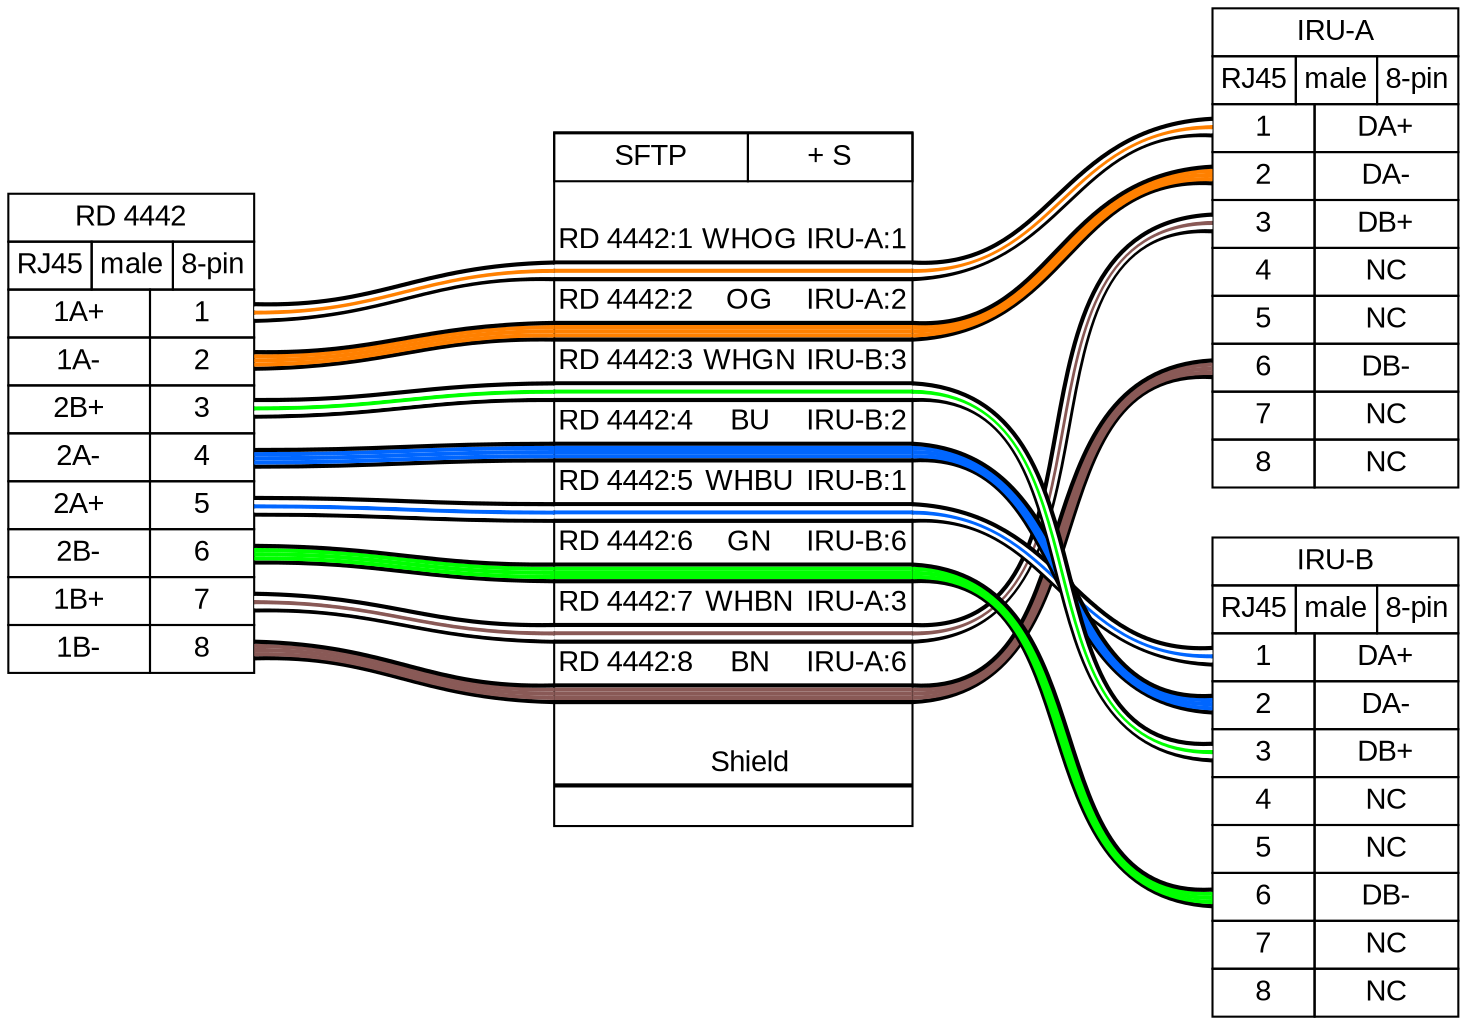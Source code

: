 graph {
// Graph generated by WireViz 0.2
// https://github.com/formatc1702/WireViz
	graph [bgcolor=white fontname=arial nodesep=0.33 rankdir=LR ranksep=2]
	node [fillcolor=white fontname=arial shape=record style=filled]
	edge [fontname=arial style=bold]
	"RD 4442" [label=<
<table border="0" cellspacing="0" cellpadding="0">
 <tr><td>
  <table border="0" cellspacing="0" cellpadding="3" cellborder="1"><tr>
   <td balign="left">RD 4442</td>
  </tr></table>
 </td></tr>
 <tr><td>
  <table border="0" cellspacing="0" cellpadding="3" cellborder="1"><tr>
   <td balign="left">RJ45</td>
   <td balign="left">male</td>
   <td balign="left">8-pin</td>
  </tr></table>
 </td></tr>
 <tr><td>
  <table border="0" cellspacing="0" cellpadding="3" cellborder="1">
   <tr>
    <td>1A+</td>
    <td port="p1r">1</td>
   </tr>
   <tr>
    <td>1A-</td>
    <td port="p2r">2</td>
   </tr>
   <tr>
    <td>2B+</td>
    <td port="p3r">3</td>
   </tr>
   <tr>
    <td>2A-</td>
    <td port="p4r">4</td>
   </tr>
   <tr>
    <td>2A+</td>
    <td port="p5r">5</td>
   </tr>
   <tr>
    <td>2B-</td>
    <td port="p6r">6</td>
   </tr>
   <tr>
    <td>1B+</td>
    <td port="p7r">7</td>
   </tr>
   <tr>
    <td>1B-</td>
    <td port="p8r">8</td>
   </tr>
  </table>
 </td></tr>
</table>
> fillcolor=white margin=0 shape=none style=filled]
	"IRU-A" [label=<
<table border="0" cellspacing="0" cellpadding="0">
 <tr><td>
  <table border="0" cellspacing="0" cellpadding="3" cellborder="1"><tr>
   <td balign="left">IRU-A</td>
  </tr></table>
 </td></tr>
 <tr><td>
  <table border="0" cellspacing="0" cellpadding="3" cellborder="1"><tr>
   <td balign="left">RJ45</td>
   <td balign="left">male</td>
   <td balign="left">8-pin</td>
  </tr></table>
 </td></tr>
 <tr><td>
  <table border="0" cellspacing="0" cellpadding="3" cellborder="1">
   <tr>
    <td port="p1l">1</td>
    <td>DA+</td>
   </tr>
   <tr>
    <td port="p2l">2</td>
    <td>DA-</td>
   </tr>
   <tr>
    <td port="p3l">3</td>
    <td>DB+</td>
   </tr>
   <tr>
    <td port="p4l">4</td>
    <td>NC</td>
   </tr>
   <tr>
    <td port="p5l">5</td>
    <td>NC</td>
   </tr>
   <tr>
    <td port="p6l">6</td>
    <td>DB-</td>
   </tr>
   <tr>
    <td port="p7l">7</td>
    <td>NC</td>
   </tr>
   <tr>
    <td port="p8l">8</td>
    <td>NC</td>
   </tr>
  </table>
 </td></tr>
</table>
> fillcolor=white margin=0 shape=none style=filled]
	"IRU-B" [label=<
<table border="0" cellspacing="0" cellpadding="0">
 <tr><td>
  <table border="0" cellspacing="0" cellpadding="3" cellborder="1"><tr>
   <td balign="left">IRU-B</td>
  </tr></table>
 </td></tr>
 <tr><td>
  <table border="0" cellspacing="0" cellpadding="3" cellborder="1"><tr>
   <td balign="left">RJ45</td>
   <td balign="left">male</td>
   <td balign="left">8-pin</td>
  </tr></table>
 </td></tr>
 <tr><td>
  <table border="0" cellspacing="0" cellpadding="3" cellborder="1">
   <tr>
    <td port="p1l">1</td>
    <td>DA+</td>
   </tr>
   <tr>
    <td port="p2l">2</td>
    <td>DA-</td>
   </tr>
   <tr>
    <td port="p3l">3</td>
    <td>DB+</td>
   </tr>
   <tr>
    <td port="p4l">4</td>
    <td>NC</td>
   </tr>
   <tr>
    <td port="p5l">5</td>
    <td>NC</td>
   </tr>
   <tr>
    <td port="p6l">6</td>
    <td>DB-</td>
   </tr>
   <tr>
    <td port="p7l">7</td>
    <td>NC</td>
   </tr>
   <tr>
    <td port="p8l">8</td>
    <td>NC</td>
   </tr>
  </table>
 </td></tr>
</table>
> fillcolor=white margin=0 shape=none style=filled]
	edge [color="#000000:#ffffff:#ff8000:#ffffff:#000000"]
	"RD 4442":p1r:e -- RDI:w1:w
	RDI:w1:e -- "IRU-A":p1l:w
	edge [color="#000000:#ff8000:#ff8000:#ff8000:#000000"]
	"RD 4442":p2r:e -- RDI:w2:w
	RDI:w2:e -- "IRU-A":p2l:w
	edge [color="#000000:#ffffff:#895956:#ffffff:#000000"]
	"RD 4442":p7r:e -- RDI:w7:w
	RDI:w7:e -- "IRU-A":p3l:w
	edge [color="#000000:#895956:#895956:#895956:#000000"]
	"RD 4442":p8r:e -- RDI:w8:w
	RDI:w8:e -- "IRU-A":p6l:w
	edge [color="#000000:#ffffff:#0066ff:#ffffff:#000000"]
	"RD 4442":p5r:e -- RDI:w5:w
	RDI:w5:e -- "IRU-B":p1l:w
	edge [color="#000000:#0066ff:#0066ff:#0066ff:#000000"]
	"RD 4442":p4r:e -- RDI:w4:w
	RDI:w4:e -- "IRU-B":p2l:w
	edge [color="#000000:#ffffff:#00ff00:#ffffff:#000000"]
	"RD 4442":p3r:e -- RDI:w3:w
	RDI:w3:e -- "IRU-B":p3l:w
	edge [color="#000000:#00ff00:#00ff00:#00ff00:#000000"]
	"RD 4442":p6r:e -- RDI:w6:w
	RDI:w6:e -- "IRU-B":p6l:w
	RDI [label=<
<table border="0" cellspacing="0" cellpadding="0">
 <tr><td>
  <table border="0" cellspacing="0" cellpadding="3" cellborder="1"><tr>
   <td balign="left">SFTP</td>
   <td balign="left">+ S</td>
  </tr></table>
 </td></tr>
 <tr><td>
  <table border="0" cellspacing="0" cellborder="0">
   <tr><td>&nbsp;</td></tr>
   <tr>
    <td>RD 4442:1</td>
    <td>WHOG</td>
    <td>IRU-A:1</td>
   </tr>
   <tr>
    <td colspan="3" border="0" cellspacing="0" cellpadding="0" port="w1" height="10">
     <table cellspacing="0" cellborder="0" border="0">
      <tr><td colspan="3" cellpadding="0" height="2" bgcolor="#000000" border="0"></td></tr>
      <tr><td colspan="3" cellpadding="0" height="2" bgcolor="#ffffff" border="0"></td></tr>
      <tr><td colspan="3" cellpadding="0" height="2" bgcolor="#ff8000" border="0"></td></tr>
      <tr><td colspan="3" cellpadding="0" height="2" bgcolor="#ffffff" border="0"></td></tr>
      <tr><td colspan="3" cellpadding="0" height="2" bgcolor="#000000" border="0"></td></tr>
     </table>
    </td>
   </tr>
   <tr>
    <td>RD 4442:2</td>
    <td>OG</td>
    <td>IRU-A:2</td>
   </tr>
   <tr>
    <td colspan="3" border="0" cellspacing="0" cellpadding="0" port="w2" height="10">
     <table cellspacing="0" cellborder="0" border="0">
      <tr><td colspan="3" cellpadding="0" height="2" bgcolor="#000000" border="0"></td></tr>
      <tr><td colspan="3" cellpadding="0" height="2" bgcolor="#ff8000" border="0"></td></tr>
      <tr><td colspan="3" cellpadding="0" height="2" bgcolor="#ff8000" border="0"></td></tr>
      <tr><td colspan="3" cellpadding="0" height="2" bgcolor="#ff8000" border="0"></td></tr>
      <tr><td colspan="3" cellpadding="0" height="2" bgcolor="#000000" border="0"></td></tr>
     </table>
    </td>
   </tr>
   <tr>
    <td>RD 4442:3</td>
    <td>WHGN</td>
    <td>IRU-B:3</td>
   </tr>
   <tr>
    <td colspan="3" border="0" cellspacing="0" cellpadding="0" port="w3" height="10">
     <table cellspacing="0" cellborder="0" border="0">
      <tr><td colspan="3" cellpadding="0" height="2" bgcolor="#000000" border="0"></td></tr>
      <tr><td colspan="3" cellpadding="0" height="2" bgcolor="#ffffff" border="0"></td></tr>
      <tr><td colspan="3" cellpadding="0" height="2" bgcolor="#00ff00" border="0"></td></tr>
      <tr><td colspan="3" cellpadding="0" height="2" bgcolor="#ffffff" border="0"></td></tr>
      <tr><td colspan="3" cellpadding="0" height="2" bgcolor="#000000" border="0"></td></tr>
     </table>
    </td>
   </tr>
   <tr>
    <td>RD 4442:4</td>
    <td>BU</td>
    <td>IRU-B:2</td>
   </tr>
   <tr>
    <td colspan="3" border="0" cellspacing="0" cellpadding="0" port="w4" height="10">
     <table cellspacing="0" cellborder="0" border="0">
      <tr><td colspan="3" cellpadding="0" height="2" bgcolor="#000000" border="0"></td></tr>
      <tr><td colspan="3" cellpadding="0" height="2" bgcolor="#0066ff" border="0"></td></tr>
      <tr><td colspan="3" cellpadding="0" height="2" bgcolor="#0066ff" border="0"></td></tr>
      <tr><td colspan="3" cellpadding="0" height="2" bgcolor="#0066ff" border="0"></td></tr>
      <tr><td colspan="3" cellpadding="0" height="2" bgcolor="#000000" border="0"></td></tr>
     </table>
    </td>
   </tr>
   <tr>
    <td>RD 4442:5</td>
    <td>WHBU</td>
    <td>IRU-B:1</td>
   </tr>
   <tr>
    <td colspan="3" border="0" cellspacing="0" cellpadding="0" port="w5" height="10">
     <table cellspacing="0" cellborder="0" border="0">
      <tr><td colspan="3" cellpadding="0" height="2" bgcolor="#000000" border="0"></td></tr>
      <tr><td colspan="3" cellpadding="0" height="2" bgcolor="#ffffff" border="0"></td></tr>
      <tr><td colspan="3" cellpadding="0" height="2" bgcolor="#0066ff" border="0"></td></tr>
      <tr><td colspan="3" cellpadding="0" height="2" bgcolor="#ffffff" border="0"></td></tr>
      <tr><td colspan="3" cellpadding="0" height="2" bgcolor="#000000" border="0"></td></tr>
     </table>
    </td>
   </tr>
   <tr>
    <td>RD 4442:6</td>
    <td>GN</td>
    <td>IRU-B:6</td>
   </tr>
   <tr>
    <td colspan="3" border="0" cellspacing="0" cellpadding="0" port="w6" height="10">
     <table cellspacing="0" cellborder="0" border="0">
      <tr><td colspan="3" cellpadding="0" height="2" bgcolor="#000000" border="0"></td></tr>
      <tr><td colspan="3" cellpadding="0" height="2" bgcolor="#00ff00" border="0"></td></tr>
      <tr><td colspan="3" cellpadding="0" height="2" bgcolor="#00ff00" border="0"></td></tr>
      <tr><td colspan="3" cellpadding="0" height="2" bgcolor="#00ff00" border="0"></td></tr>
      <tr><td colspan="3" cellpadding="0" height="2" bgcolor="#000000" border="0"></td></tr>
     </table>
    </td>
   </tr>
   <tr>
    <td>RD 4442:7</td>
    <td>WHBN</td>
    <td>IRU-A:3</td>
   </tr>
   <tr>
    <td colspan="3" border="0" cellspacing="0" cellpadding="0" port="w7" height="10">
     <table cellspacing="0" cellborder="0" border="0">
      <tr><td colspan="3" cellpadding="0" height="2" bgcolor="#000000" border="0"></td></tr>
      <tr><td colspan="3" cellpadding="0" height="2" bgcolor="#ffffff" border="0"></td></tr>
      <tr><td colspan="3" cellpadding="0" height="2" bgcolor="#895956" border="0"></td></tr>
      <tr><td colspan="3" cellpadding="0" height="2" bgcolor="#ffffff" border="0"></td></tr>
      <tr><td colspan="3" cellpadding="0" height="2" bgcolor="#000000" border="0"></td></tr>
     </table>
    </td>
   </tr>
   <tr>
    <td>RD 4442:8</td>
    <td>BN</td>
    <td>IRU-A:6</td>
   </tr>
   <tr>
    <td colspan="3" border="0" cellspacing="0" cellpadding="0" port="w8" height="10">
     <table cellspacing="0" cellborder="0" border="0">
      <tr><td colspan="3" cellpadding="0" height="2" bgcolor="#000000" border="0"></td></tr>
      <tr><td colspan="3" cellpadding="0" height="2" bgcolor="#895956" border="0"></td></tr>
      <tr><td colspan="3" cellpadding="0" height="2" bgcolor="#895956" border="0"></td></tr>
      <tr><td colspan="3" cellpadding="0" height="2" bgcolor="#895956" border="0"></td></tr>
      <tr><td colspan="3" cellpadding="0" height="2" bgcolor="#000000" border="0"></td></tr>
     </table>
    </td>
   </tr>
   <tr><td>&nbsp;</td></tr>
   <tr>
    <td><!-- s_in --></td>
    <td>Shield</td>
    <td><!-- s_out --></td>
   </tr>
   <tr><td colspan="3" cellpadding="0" height="2" bgcolor="#000000" border="0" port="ws"></td></tr>
   <tr><td>&nbsp;</td></tr>
  </table>
 </td></tr>
</table>
> fillcolor=white margin=0 shape=box style=""]
}
